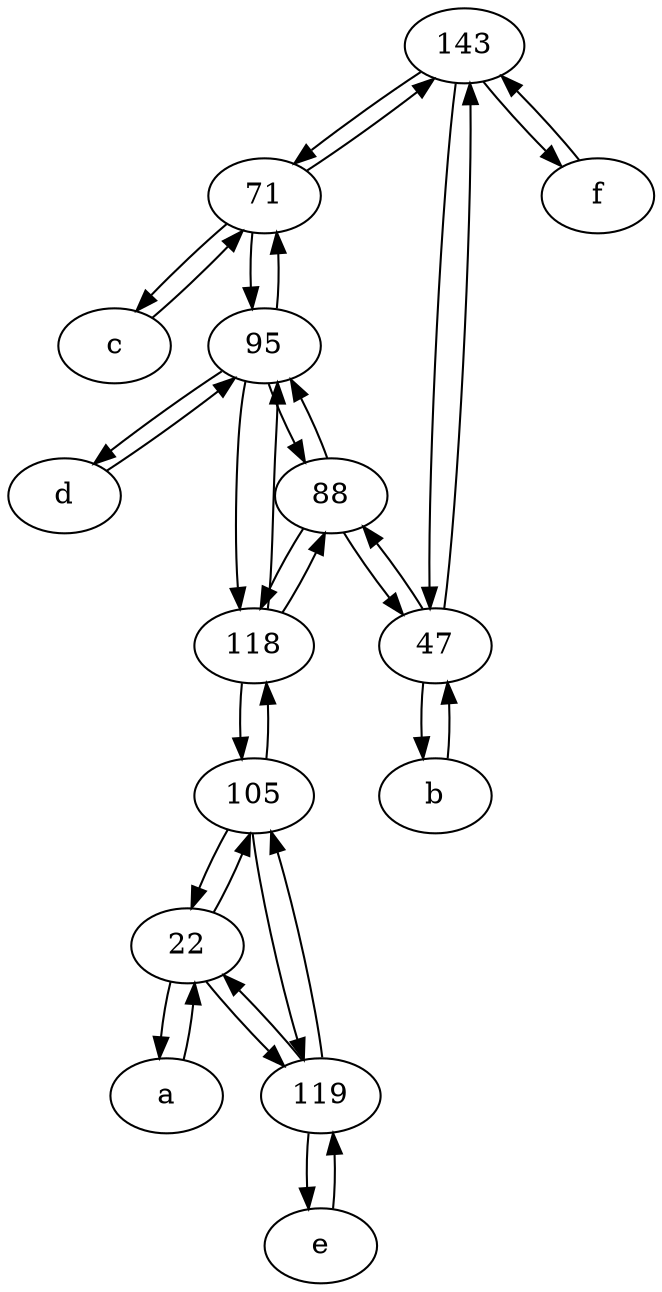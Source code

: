 digraph  {
	143;
	88;
	95;
	a [pos="40,10!"];
	105;
	71;
	b [pos="50,20!"];
	d [pos="20,30!"];
	e [pos="30,50!"];
	22;
	118;
	47;
	119;
	f [pos="15,45!"];
	c [pos="20,10!"];
	a -> 22;
	b -> 47;
	118 -> 88;
	e -> 119;
	118 -> 95;
	143 -> f;
	d -> 95;
	105 -> 118;
	22 -> 119;
	95 -> 71;
	119 -> 105;
	118 -> 105;
	88 -> 47;
	71 -> 143;
	95 -> d;
	143 -> 71;
	88 -> 118;
	143 -> 47;
	95 -> 88;
	105 -> 22;
	47 -> b;
	47 -> 143;
	71 -> c;
	105 -> 119;
	88 -> 95;
	22 -> 105;
	f -> 143;
	22 -> a;
	119 -> e;
	c -> 71;
	95 -> 118;
	119 -> 22;
	71 -> 95;
	47 -> 88;

	}